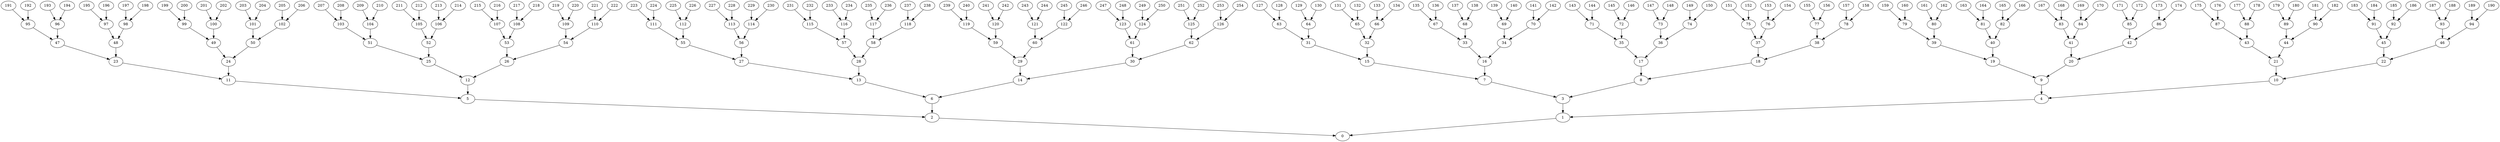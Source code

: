 strict digraph "" {
	1 -> 0;
	2 -> 0;
	3 -> 1;
	4 -> 1;
	5 -> 2;
	6 -> 2;
	7 -> 3;
	8 -> 3;
	9 -> 4;
	10 -> 4;
	11 -> 5;
	12 -> 5;
	13 -> 6;
	14 -> 6;
	15 -> 7;
	16 -> 7;
	17 -> 8;
	18 -> 8;
	19 -> 9;
	20 -> 9;
	21 -> 10;
	22 -> 10;
	23 -> 11;
	24 -> 11;
	25 -> 12;
	26 -> 12;
	27 -> 13;
	28 -> 13;
	29 -> 14;
	30 -> 14;
	31 -> 15;
	32 -> 15;
	33 -> 16;
	34 -> 16;
	35 -> 17;
	36 -> 17;
	37 -> 18;
	38 -> 18;
	39 -> 19;
	40 -> 19;
	41 -> 20;
	42 -> 20;
	43 -> 21;
	44 -> 21;
	45 -> 22;
	46 -> 22;
	47 -> 23;
	48 -> 23;
	49 -> 24;
	50 -> 24;
	51 -> 25;
	52 -> 25;
	53 -> 26;
	54 -> 26;
	55 -> 27;
	56 -> 27;
	57 -> 28;
	58 -> 28;
	59 -> 29;
	60 -> 29;
	61 -> 30;
	62 -> 30;
	63 -> 31;
	64 -> 31;
	65 -> 32;
	66 -> 32;
	67 -> 33;
	68 -> 33;
	69 -> 34;
	70 -> 34;
	71 -> 35;
	72 -> 35;
	73 -> 36;
	74 -> 36;
	75 -> 37;
	76 -> 37;
	77 -> 38;
	78 -> 38;
	79 -> 39;
	80 -> 39;
	81 -> 40;
	82 -> 40;
	83 -> 41;
	84 -> 41;
	85 -> 42;
	86 -> 42;
	87 -> 43;
	88 -> 43;
	89 -> 44;
	90 -> 44;
	91 -> 45;
	92 -> 45;
	93 -> 46;
	94 -> 46;
	95 -> 47;
	96 -> 47;
	97 -> 48;
	98 -> 48;
	99 -> 49;
	100 -> 49;
	101 -> 50;
	102 -> 50;
	103 -> 51;
	104 -> 51;
	105 -> 52;
	106 -> 52;
	107 -> 53;
	108 -> 53;
	109 -> 54;
	110 -> 54;
	111 -> 55;
	112 -> 55;
	113 -> 56;
	114 -> 56;
	115 -> 57;
	116 -> 57;
	117 -> 58;
	118 -> 58;
	119 -> 59;
	120 -> 59;
	121 -> 60;
	122 -> 60;
	123 -> 61;
	124 -> 61;
	125 -> 62;
	126 -> 62;
	127 -> 63;
	128 -> 63;
	129 -> 64;
	130 -> 64;
	131 -> 65;
	132 -> 65;
	133 -> 66;
	134 -> 66;
	135 -> 67;
	136 -> 67;
	137 -> 68;
	138 -> 68;
	139 -> 69;
	140 -> 69;
	141 -> 70;
	142 -> 70;
	143 -> 71;
	144 -> 71;
	145 -> 72;
	146 -> 72;
	147 -> 73;
	148 -> 73;
	149 -> 74;
	150 -> 74;
	151 -> 75;
	152 -> 75;
	153 -> 76;
	154 -> 76;
	155 -> 77;
	156 -> 77;
	157 -> 78;
	158 -> 78;
	159 -> 79;
	160 -> 79;
	161 -> 80;
	162 -> 80;
	163 -> 81;
	164 -> 81;
	165 -> 82;
	166 -> 82;
	167 -> 83;
	168 -> 83;
	169 -> 84;
	170 -> 84;
	171 -> 85;
	172 -> 85;
	173 -> 86;
	174 -> 86;
	175 -> 87;
	176 -> 87;
	177 -> 88;
	178 -> 88;
	179 -> 89;
	180 -> 89;
	181 -> 90;
	182 -> 90;
	183 -> 91;
	184 -> 91;
	185 -> 92;
	186 -> 92;
	187 -> 93;
	188 -> 93;
	189 -> 94;
	190 -> 94;
	191 -> 95;
	192 -> 95;
	193 -> 96;
	194 -> 96;
	195 -> 97;
	196 -> 97;
	197 -> 98;
	198 -> 98;
	199 -> 99;
	200 -> 99;
	201 -> 100;
	202 -> 100;
	203 -> 101;
	204 -> 101;
	205 -> 102;
	206 -> 102;
	207 -> 103;
	208 -> 103;
	209 -> 104;
	210 -> 104;
	211 -> 105;
	212 -> 105;
	213 -> 106;
	214 -> 106;
	215 -> 107;
	216 -> 107;
	217 -> 108;
	218 -> 108;
	219 -> 109;
	220 -> 109;
	221 -> 110;
	222 -> 110;
	223 -> 111;
	224 -> 111;
	225 -> 112;
	226 -> 112;
	227 -> 113;
	228 -> 113;
	229 -> 114;
	230 -> 114;
	231 -> 115;
	232 -> 115;
	233 -> 116;
	234 -> 116;
	235 -> 117;
	236 -> 117;
	237 -> 118;
	238 -> 118;
	239 -> 119;
	240 -> 119;
	241 -> 120;
	242 -> 120;
	243 -> 121;
	244 -> 121;
	245 -> 122;
	246 -> 122;
	247 -> 123;
	248 -> 123;
	249 -> 124;
	250 -> 124;
	251 -> 125;
	252 -> 125;
	253 -> 126;
	254 -> 126;
}

